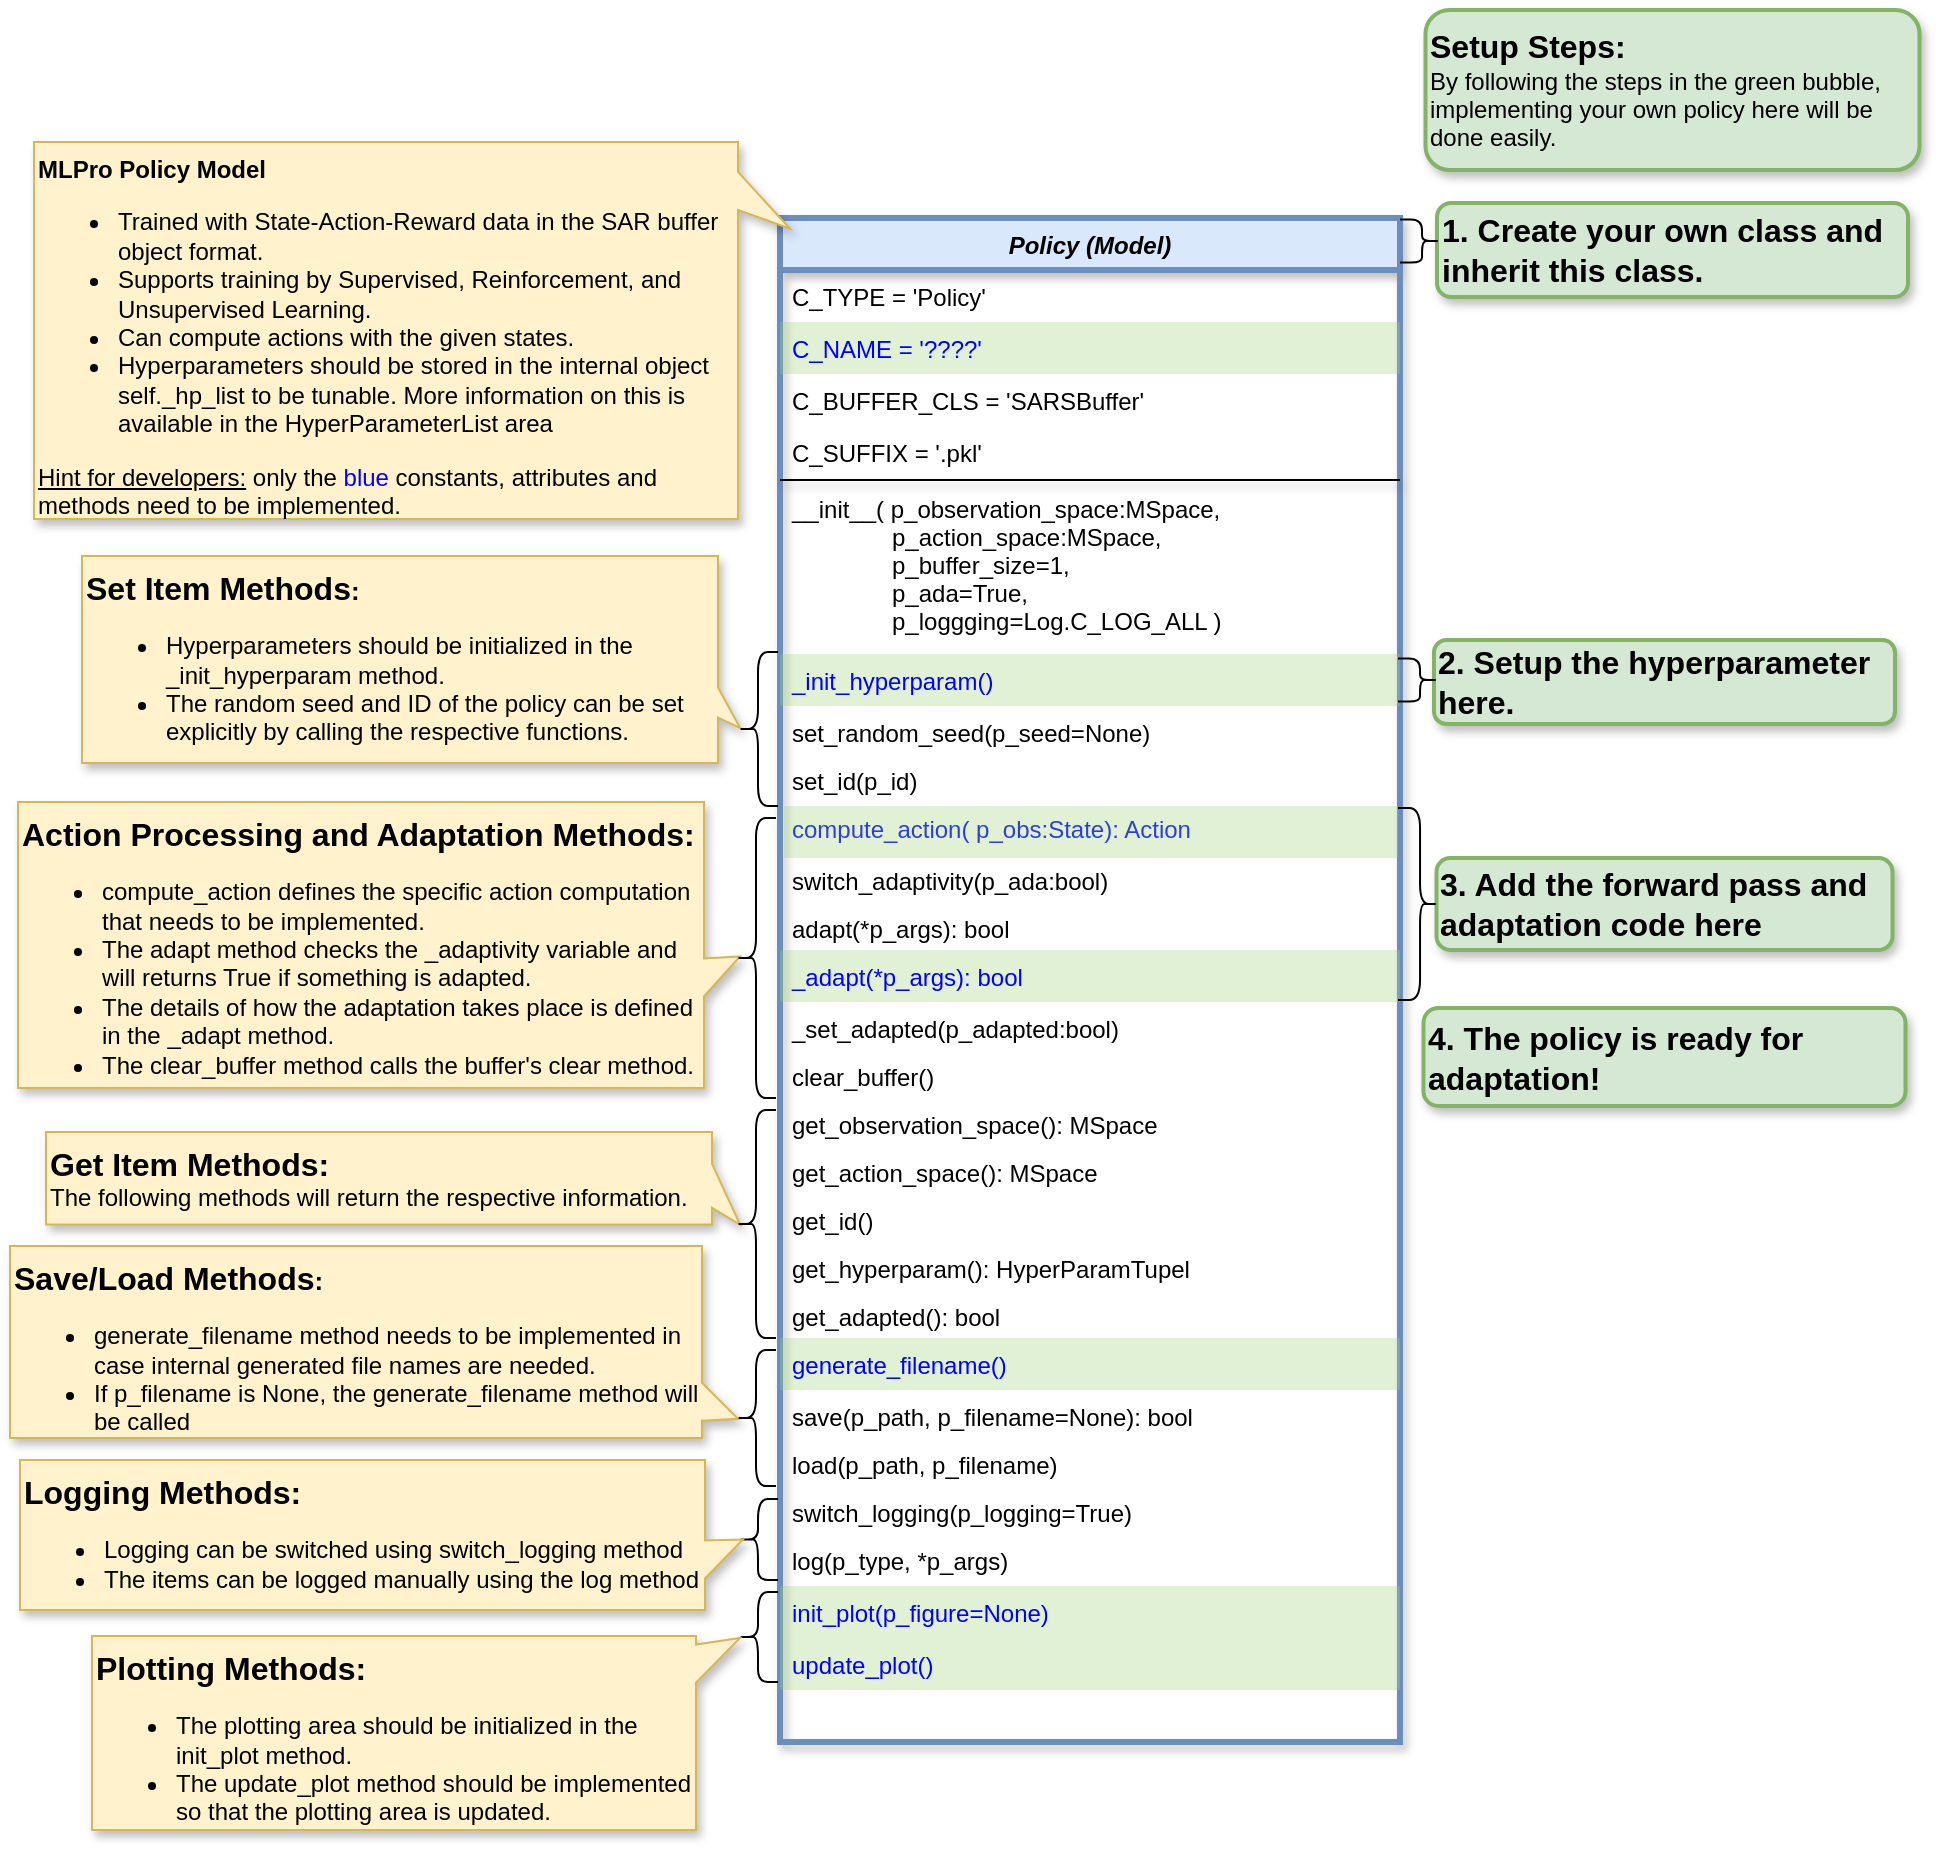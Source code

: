 <mxfile version="15.8.7" type="device"><diagram id="C5RBs43oDa-KdzZeNtuy" name="Page-1"><mxGraphModel dx="525" dy="408" grid="1" gridSize="1" guides="1" tooltips="1" connect="1" arrows="1" fold="1" page="1" pageScale="1" pageWidth="2336" pageHeight="1654" math="0" shadow="0"><root><mxCell id="WIyWlLk6GJQsqaUBKTNV-0"/><mxCell id="WIyWlLk6GJQsqaUBKTNV-1" parent="WIyWlLk6GJQsqaUBKTNV-0"/><mxCell id="uryo6djWwB9KvB10PPW3-9" value="Policy (Model)" style="swimlane;fontStyle=3;align=center;verticalAlign=top;childLayout=stackLayout;horizontal=1;startSize=26;horizontalStack=0;resizeParent=1;resizeLast=0;collapsible=1;marginBottom=0;rounded=0;shadow=1;strokeWidth=3;fillColor=#dae8fc;strokeColor=#6c8ebf;" parent="WIyWlLk6GJQsqaUBKTNV-1" vertex="1"><mxGeometry x="720" y="254" width="310" height="762" as="geometry"><mxRectangle x="720" y="280" width="160" height="26" as="alternateBounds"/></mxGeometry></mxCell><mxCell id="uryo6djWwB9KvB10PPW3-32" value="C_TYPE = 'Policy'" style="text;align=left;verticalAlign=top;spacingLeft=4;spacingRight=4;overflow=hidden;rotatable=0;points=[[0,0.5],[1,0.5]];portConstraint=eastwest;shadow=1;" parent="uryo6djWwB9KvB10PPW3-9" vertex="1"><mxGeometry y="26" width="310" height="26" as="geometry"/></mxCell><mxCell id="TkYJrqFQ1CF6RyTgF1H_-7" value="C_NAME = '????'&#10;" style="text;align=left;verticalAlign=top;spacingLeft=4;spacingRight=4;overflow=hidden;rotatable=0;points=[[0,0.5],[1,0.5]];portConstraint=eastwest;fontColor=#0000FF;shadow=0;fillColor=#97D077;opacity=30;" parent="uryo6djWwB9KvB10PPW3-9" vertex="1"><mxGeometry y="52" width="310" height="26" as="geometry"/></mxCell><mxCell id="3X20bKsPLMZVPsRudR8t-0" value="C_BUFFER_CLS = 'SARSBuffer'" style="text;align=left;verticalAlign=top;spacingLeft=4;spacingRight=4;overflow=hidden;rotatable=0;points=[[0,0.5],[1,0.5]];portConstraint=eastwest;shadow=1;" parent="uryo6djWwB9KvB10PPW3-9" vertex="1"><mxGeometry y="78" width="310" height="26" as="geometry"/></mxCell><mxCell id="Ph02FWwSkSlQeq23Wtlp-20" value="C_SUFFIX = '.pkl'" style="text;align=left;verticalAlign=top;spacingLeft=4;spacingRight=4;overflow=hidden;rotatable=0;points=[[0,0.5],[1,0.5]];portConstraint=eastwest;shadow=1;" parent="uryo6djWwB9KvB10PPW3-9" vertex="1"><mxGeometry y="104" width="310" height="26" as="geometry"/></mxCell><mxCell id="uryo6djWwB9KvB10PPW3-10" value="" style="line;html=1;strokeWidth=1;align=left;verticalAlign=middle;spacingTop=-1;spacingLeft=3;spacingRight=3;rotatable=0;labelPosition=right;points=[];portConstraint=eastwest;shadow=1;" parent="uryo6djWwB9KvB10PPW3-9" vertex="1"><mxGeometry y="130" width="310" height="2" as="geometry"/></mxCell><mxCell id="uryo6djWwB9KvB10PPW3-11" value="__init__( p_observation_space:MSpace, &#10;               p_action_space:MSpace,&#10;               p_buffer_size=1,&#10;               p_ada=True,&#10;               p_loggging=Log.C_LOG_ALL )" style="text;align=left;verticalAlign=top;spacingLeft=4;spacingRight=4;overflow=hidden;rotatable=0;points=[[0,0.5],[1,0.5]];portConstraint=eastwest;shadow=1;" parent="uryo6djWwB9KvB10PPW3-9" vertex="1"><mxGeometry y="132" width="310" height="86" as="geometry"/></mxCell><mxCell id="3X20bKsPLMZVPsRudR8t-10" value="_init_hyperparam()" style="text;align=left;verticalAlign=top;spacingLeft=4;spacingRight=4;overflow=hidden;rotatable=0;points=[[0,0.5],[1,0.5]];portConstraint=eastwest;fontColor=#0000FF;shadow=0;fillColor=#97D077;opacity=30;" parent="uryo6djWwB9KvB10PPW3-9" vertex="1"><mxGeometry y="218" width="310" height="26" as="geometry"/></mxCell><mxCell id="3X20bKsPLMZVPsRudR8t-13" value="set_random_seed(p_seed=None)" style="text;align=left;verticalAlign=top;spacingLeft=4;spacingRight=4;overflow=hidden;rotatable=0;points=[[0,0.5],[1,0.5]];portConstraint=eastwest;shadow=1;" parent="uryo6djWwB9KvB10PPW3-9" vertex="1"><mxGeometry y="244" width="310" height="24" as="geometry"/></mxCell><mxCell id="3X20bKsPLMZVPsRudR8t-6" value="set_id(p_id)" style="text;align=left;verticalAlign=top;spacingLeft=4;spacingRight=4;overflow=hidden;rotatable=0;points=[[0,0.5],[1,0.5]];portConstraint=eastwest;shadow=1;" parent="uryo6djWwB9KvB10PPW3-9" vertex="1"><mxGeometry y="268" width="310" height="24" as="geometry"/></mxCell><mxCell id="3X20bKsPLMZVPsRudR8t-7" value="compute_action( p_obs:State): Action" style="text;align=left;verticalAlign=top;spacingLeft=4;spacingRight=4;overflow=hidden;rotatable=0;points=[[0,0.5],[1,0.5]];portConstraint=eastwest;fontColor=#0000FF;shadow=1;" parent="uryo6djWwB9KvB10PPW3-9" vertex="1"><mxGeometry y="292" width="310" height="26" as="geometry"/></mxCell><mxCell id="3X20bKsPLMZVPsRudR8t-12" value="switch_adaptivity(p_ada:bool)" style="text;align=left;verticalAlign=top;spacingLeft=4;spacingRight=4;overflow=hidden;rotatable=0;points=[[0,0.5],[1,0.5]];portConstraint=eastwest;shadow=1;" parent="uryo6djWwB9KvB10PPW3-9" vertex="1"><mxGeometry y="318" width="310" height="24" as="geometry"/></mxCell><mxCell id="3X20bKsPLMZVPsRudR8t-16" value="adapt(*p_args): bool" style="text;align=left;verticalAlign=top;spacingLeft=4;spacingRight=4;overflow=hidden;rotatable=0;points=[[0,0.5],[1,0.5]];portConstraint=eastwest;shadow=1;" parent="uryo6djWwB9KvB10PPW3-9" vertex="1"><mxGeometry y="342" width="310" height="24" as="geometry"/></mxCell><mxCell id="3X20bKsPLMZVPsRudR8t-18" value="_adapt(*p_args): bool" style="text;align=left;verticalAlign=top;spacingLeft=4;spacingRight=4;overflow=hidden;rotatable=0;points=[[0,0.5],[1,0.5]];portConstraint=eastwest;fontColor=#0000FF;shadow=0;fillColor=#97D077;opacity=30;" parent="uryo6djWwB9KvB10PPW3-9" vertex="1"><mxGeometry y="366" width="310" height="26" as="geometry"/></mxCell><mxCell id="3X20bKsPLMZVPsRudR8t-15" value="_set_adapted(p_adapted:bool)" style="text;align=left;verticalAlign=top;spacingLeft=4;spacingRight=4;overflow=hidden;rotatable=0;points=[[0,0.5],[1,0.5]];portConstraint=eastwest;shadow=1;" parent="uryo6djWwB9KvB10PPW3-9" vertex="1"><mxGeometry y="392" width="310" height="24" as="geometry"/></mxCell><mxCell id="3X20bKsPLMZVPsRudR8t-19" value="clear_buffer()" style="text;align=left;verticalAlign=top;spacingLeft=4;spacingRight=4;overflow=hidden;rotatable=0;points=[[0,0.5],[1,0.5]];portConstraint=eastwest;shadow=1;" parent="uryo6djWwB9KvB10PPW3-9" vertex="1"><mxGeometry y="416" width="310" height="24" as="geometry"/></mxCell><mxCell id="3X20bKsPLMZVPsRudR8t-1" value="get_observation_space(): MSpace" style="text;align=left;verticalAlign=top;spacingLeft=4;spacingRight=4;overflow=hidden;rotatable=0;points=[[0,0.5],[1,0.5]];portConstraint=eastwest;shadow=1;" parent="uryo6djWwB9KvB10PPW3-9" vertex="1"><mxGeometry y="440" width="310" height="24" as="geometry"/></mxCell><mxCell id="3X20bKsPLMZVPsRudR8t-4" value="get_action_space(): MSpace" style="text;align=left;verticalAlign=top;spacingLeft=4;spacingRight=4;overflow=hidden;rotatable=0;points=[[0,0.5],[1,0.5]];portConstraint=eastwest;shadow=1;" parent="uryo6djWwB9KvB10PPW3-9" vertex="1"><mxGeometry y="464" width="310" height="24" as="geometry"/></mxCell><mxCell id="3X20bKsPLMZVPsRudR8t-5" value="get_id()" style="text;align=left;verticalAlign=top;spacingLeft=4;spacingRight=4;overflow=hidden;rotatable=0;points=[[0,0.5],[1,0.5]];portConstraint=eastwest;shadow=1;" parent="uryo6djWwB9KvB10PPW3-9" vertex="1"><mxGeometry y="488" width="310" height="24" as="geometry"/></mxCell><mxCell id="3X20bKsPLMZVPsRudR8t-11" value="get_hyperparam(): HyperParamTupel" style="text;align=left;verticalAlign=top;spacingLeft=4;spacingRight=4;overflow=hidden;rotatable=0;points=[[0,0.5],[1,0.5]];portConstraint=eastwest;shadow=1;" parent="uryo6djWwB9KvB10PPW3-9" vertex="1"><mxGeometry y="512" width="310" height="24" as="geometry"/></mxCell><mxCell id="3X20bKsPLMZVPsRudR8t-14" value="get_adapted(): bool" style="text;align=left;verticalAlign=top;spacingLeft=4;spacingRight=4;overflow=hidden;rotatable=0;points=[[0,0.5],[1,0.5]];portConstraint=eastwest;shadow=1;" parent="uryo6djWwB9KvB10PPW3-9" vertex="1"><mxGeometry y="536" width="310" height="24" as="geometry"/></mxCell><mxCell id="3X20bKsPLMZVPsRudR8t-23" value="generate_filename()" style="text;align=left;verticalAlign=top;spacingLeft=4;spacingRight=4;overflow=hidden;rotatable=0;points=[[0,0.5],[1,0.5]];portConstraint=eastwest;fontColor=#0000FF;shadow=0;fillColor=#97D077;opacity=30;" parent="uryo6djWwB9KvB10PPW3-9" vertex="1"><mxGeometry y="560" width="310" height="26" as="geometry"/></mxCell><mxCell id="3X20bKsPLMZVPsRudR8t-24" value="save(p_path, p_filename=None): bool" style="text;align=left;verticalAlign=top;spacingLeft=4;spacingRight=4;overflow=hidden;rotatable=0;points=[[0,0.5],[1,0.5]];portConstraint=eastwest;shadow=1;" parent="uryo6djWwB9KvB10PPW3-9" vertex="1"><mxGeometry y="586" width="310" height="24" as="geometry"/></mxCell><mxCell id="3X20bKsPLMZVPsRudR8t-25" value="load(p_path, p_filename)" style="text;align=left;verticalAlign=top;spacingLeft=4;spacingRight=4;overflow=hidden;rotatable=0;points=[[0,0.5],[1,0.5]];portConstraint=eastwest;shadow=1;" parent="uryo6djWwB9KvB10PPW3-9" vertex="1"><mxGeometry y="610" width="310" height="24" as="geometry"/></mxCell><mxCell id="3X20bKsPLMZVPsRudR8t-20" value="switch_logging(p_logging=True)" style="text;align=left;verticalAlign=top;spacingLeft=4;spacingRight=4;overflow=hidden;rotatable=0;points=[[0,0.5],[1,0.5]];portConstraint=eastwest;shadow=1;" parent="uryo6djWwB9KvB10PPW3-9" vertex="1"><mxGeometry y="634" width="310" height="24" as="geometry"/></mxCell><mxCell id="3X20bKsPLMZVPsRudR8t-21" value="log(p_type, *p_args)" style="text;align=left;verticalAlign=top;spacingLeft=4;spacingRight=4;overflow=hidden;rotatable=0;points=[[0,0.5],[1,0.5]];portConstraint=eastwest;shadow=1;" parent="uryo6djWwB9KvB10PPW3-9" vertex="1"><mxGeometry y="658" width="310" height="26" as="geometry"/></mxCell><mxCell id="3X20bKsPLMZVPsRudR8t-26" value="init_plot(p_figure=None)" style="text;align=left;verticalAlign=top;spacingLeft=4;spacingRight=4;overflow=hidden;rotatable=0;points=[[0,0.5],[1,0.5]];portConstraint=eastwest;fontColor=#0000FF;shadow=0;fillColor=#97D077;opacity=30;" parent="uryo6djWwB9KvB10PPW3-9" vertex="1"><mxGeometry y="684" width="310" height="26" as="geometry"/></mxCell><mxCell id="3X20bKsPLMZVPsRudR8t-27" value="update_plot()" style="text;align=left;verticalAlign=top;spacingLeft=4;spacingRight=4;overflow=hidden;rotatable=0;points=[[0,0.5],[1,0.5]];portConstraint=eastwest;fontColor=#0000FF;shadow=0;fillColor=#97D077;opacity=30;" parent="uryo6djWwB9KvB10PPW3-9" vertex="1"><mxGeometry y="710" width="310" height="26" as="geometry"/></mxCell><mxCell id="_9IKaMPaV6bp4jiZvNZ1-3" value="&lt;b&gt;MLPro Policy Model&lt;br&gt;&lt;/b&gt;&lt;ul&gt;&lt;li&gt;&lt;span&gt;Trained with State-Action-Reward data in the SAR buffer object format.&lt;/span&gt;&lt;br&gt;&lt;/li&gt;&lt;li&gt;&lt;span&gt;Supports training by Supervised, Reinforcement, and Unsupervised Learning.&lt;/span&gt;&lt;/li&gt;&lt;li&gt;Can compute actions with the given states.&lt;/li&gt;&lt;li&gt;Hyperparameters should be stored in the internal object self._hp_list to be tunable. More information on this is available in the HyperParameterList area&amp;nbsp;&lt;/li&gt;&lt;/ul&gt;&lt;div&gt;&lt;u&gt;Hint for developers:&lt;/u&gt; only the &lt;font color=&quot;#0000ff&quot;&gt;blue&lt;/font&gt; constants, attributes and methods need to be implemented.&lt;/div&gt;&lt;div&gt;&lt;br&gt;&lt;/div&gt;" style="shape=callout;whiteSpace=wrap;html=1;perimeter=calloutPerimeter;shadow=1;fillColor=#fff2cc;strokeColor=#d6b656;align=left;verticalAlign=top;base=19;size=26;position=0.82;position2=0.77;direction=north;" parent="WIyWlLk6GJQsqaUBKTNV-1" vertex="1"><mxGeometry x="347" y="216" width="378" height="188.5" as="geometry"/></mxCell><mxCell id="TkYJrqFQ1CF6RyTgF1H_-71" value="&lt;b&gt;&lt;font style=&quot;font-size: 16px&quot;&gt;Set Item Methods&lt;/font&gt;&lt;span style=&quot;font-size: 13px&quot;&gt;:&lt;/span&gt;&lt;/b&gt;&lt;br&gt;&lt;ul&gt;&lt;li&gt;Hyperparameters should be initialized in the _init_hyperparam method.&lt;/li&gt;&lt;li&gt;The random seed and ID of the policy can be set explicitly by calling the respective functions.&amp;nbsp;&lt;/li&gt;&lt;/ul&gt;" style="shape=callout;whiteSpace=wrap;html=1;perimeter=calloutPerimeter;shadow=1;fillColor=#fff2cc;strokeColor=#d6b656;align=left;verticalAlign=top;base=15;size=11;position=0.22;position2=0.17;direction=north;" parent="WIyWlLk6GJQsqaUBKTNV-1" vertex="1"><mxGeometry x="371" y="423" width="329" height="103.5" as="geometry"/></mxCell><mxCell id="3X20bKsPLMZVPsRudR8t-33" value="&lt;b&gt;&lt;font style=&quot;font-size: 16px&quot;&gt;Save/Load Methods&lt;/font&gt;&lt;span style=&quot;font-size: 13px&quot;&gt;:&lt;/span&gt;&lt;/b&gt;&lt;br&gt;&lt;ul&gt;&lt;li&gt;generate_filename method needs to be implemented in case internal generated file names are needed.&lt;/li&gt;&lt;li&gt;If p_filename is None, the generate_filename method will be called&amp;nbsp;&lt;/li&gt;&lt;/ul&gt;" style="shape=callout;whiteSpace=wrap;html=1;perimeter=calloutPerimeter;shadow=1;fillColor=#fff2cc;strokeColor=#d6b656;align=left;verticalAlign=top;base=19;size=18;position=0.09;position2=0.1;direction=north;" parent="WIyWlLk6GJQsqaUBKTNV-1" vertex="1"><mxGeometry x="335" y="768" width="364" height="96" as="geometry"/></mxCell><mxCell id="3X20bKsPLMZVPsRudR8t-34" value="&lt;b&gt;&lt;font style=&quot;font-size: 16px&quot;&gt;Get Item Methods:&lt;/font&gt;&lt;br&gt;&lt;/b&gt;The following methods will return the respective information." style="shape=callout;whiteSpace=wrap;html=1;perimeter=calloutPerimeter;shadow=1;fillColor=#fff2cc;strokeColor=#d6b656;align=left;verticalAlign=top;base=22;size=14;position=0.18;position2=0;direction=north;" parent="WIyWlLk6GJQsqaUBKTNV-1" vertex="1"><mxGeometry x="353" y="711" width="347" height="46.25" as="geometry"/></mxCell><mxCell id="3X20bKsPLMZVPsRudR8t-35" value="&lt;b&gt;&lt;font style=&quot;font-size: 16px&quot;&gt;Action Processing and Adaptation Methods:&lt;/font&gt;&lt;/b&gt;&lt;br&gt;&lt;ul&gt;&lt;li&gt;compute_action defines the specific action computation that needs to be implemented.&lt;br&gt;&lt;/li&gt;&lt;li&gt;The adapt method checks the _adaptivity variable and will returns True if something is adapted.&amp;nbsp;&lt;/li&gt;&lt;li&gt;The details of how the adaptation takes place is defined in the _adapt method.&lt;/li&gt;&lt;li&gt;The clear_buffer method calls the buffer's clear method.&lt;/li&gt;&lt;/ul&gt;" style="shape=callout;whiteSpace=wrap;html=1;perimeter=calloutPerimeter;shadow=1;fillColor=#fff2cc;strokeColor=#d6b656;align=left;verticalAlign=top;base=19;size=18;position=0.32;position2=0.46;direction=north;" parent="WIyWlLk6GJQsqaUBKTNV-1" vertex="1"><mxGeometry x="339" y="546" width="361" height="143" as="geometry"/></mxCell><mxCell id="Ph02FWwSkSlQeq23Wtlp-0" value="" style="shape=curlyBracket;whiteSpace=wrap;html=1;rounded=1;" parent="WIyWlLk6GJQsqaUBKTNV-1" vertex="1"><mxGeometry x="699" y="471" width="20" height="77" as="geometry"/></mxCell><mxCell id="Ph02FWwSkSlQeq23Wtlp-1" value="" style="shape=curlyBracket;whiteSpace=wrap;html=1;rounded=1;" parent="WIyWlLk6GJQsqaUBKTNV-1" vertex="1"><mxGeometry x="698" y="554" width="20" height="140" as="geometry"/></mxCell><mxCell id="Ph02FWwSkSlQeq23Wtlp-2" value="" style="shape=curlyBracket;whiteSpace=wrap;html=1;rounded=1;" parent="WIyWlLk6GJQsqaUBKTNV-1" vertex="1"><mxGeometry x="698" y="700" width="20" height="114" as="geometry"/></mxCell><mxCell id="Ph02FWwSkSlQeq23Wtlp-3" value="" style="shape=curlyBracket;whiteSpace=wrap;html=1;rounded=1;" parent="WIyWlLk6GJQsqaUBKTNV-1" vertex="1"><mxGeometry x="698" y="820" width="20" height="68" as="geometry"/></mxCell><mxCell id="Ph02FWwSkSlQeq23Wtlp-4" value="" style="shape=curlyBracket;whiteSpace=wrap;html=1;rounded=1;" parent="WIyWlLk6GJQsqaUBKTNV-1" vertex="1"><mxGeometry x="699" y="894.5" width="20" height="40.5" as="geometry"/></mxCell><mxCell id="Ph02FWwSkSlQeq23Wtlp-5" value="" style="shape=curlyBracket;whiteSpace=wrap;html=1;rounded=1;" parent="WIyWlLk6GJQsqaUBKTNV-1" vertex="1"><mxGeometry x="699" y="941" width="20" height="45" as="geometry"/></mxCell><mxCell id="Ph02FWwSkSlQeq23Wtlp-6" value="&lt;b&gt;&lt;font style=&quot;font-size: 16px&quot;&gt;Logging Methods:&lt;/font&gt;&lt;/b&gt;&lt;br&gt;&lt;ul&gt;&lt;li&gt;Logging can be switched using switch_logging method&lt;/li&gt;&lt;li&gt;The items can be logged manually using the log method&lt;/li&gt;&lt;/ul&gt;" style="shape=callout;whiteSpace=wrap;html=1;perimeter=calloutPerimeter;shadow=1;fillColor=#fff2cc;strokeColor=#d6b656;align=left;verticalAlign=top;base=19;size=19;position=0.21;position2=0.47;direction=north;" parent="WIyWlLk6GJQsqaUBKTNV-1" vertex="1"><mxGeometry x="340" y="875" width="361.5" height="75" as="geometry"/></mxCell><mxCell id="Ph02FWwSkSlQeq23Wtlp-7" value="&lt;b&gt;&lt;font style=&quot;font-size: 16px&quot;&gt;Plotting Methods:&lt;/font&gt;&lt;/b&gt;&lt;br&gt;&lt;ul&gt;&lt;li&gt;The plotting area should be initialized in the init_plot method.&lt;/li&gt;&lt;li&gt;The update_plot method should be implemented so that the plotting area is updated.&lt;/li&gt;&lt;/ul&gt;" style="shape=callout;whiteSpace=wrap;html=1;perimeter=calloutPerimeter;shadow=1;fillColor=#fff2cc;strokeColor=#d6b656;align=left;verticalAlign=top;base=19;size=22;position=0.76;position2=0.99;direction=north;" parent="WIyWlLk6GJQsqaUBKTNV-1" vertex="1"><mxGeometry x="376" y="963" width="324" height="97" as="geometry"/></mxCell><mxCell id="Ph02FWwSkSlQeq23Wtlp-9" value="&lt;b&gt;&lt;font style=&quot;font-size: 16px&quot;&gt;2. Setup the hyperparameter here.&lt;/font&gt;&lt;/b&gt;" style="rounded=1;whiteSpace=wrap;html=1;strokeColor=#82b366;strokeWidth=2;align=left;fillColor=#d5e8d4;shadow=1;" parent="WIyWlLk6GJQsqaUBKTNV-1" vertex="1"><mxGeometry x="1047" y="465" width="230.5" height="42" as="geometry"/></mxCell><mxCell id="Ph02FWwSkSlQeq23Wtlp-10" value="&lt;b&gt;&lt;font style=&quot;font-size: 16px&quot;&gt;3. Add the forward pass and adaptation code here&lt;/font&gt;&lt;/b&gt;" style="rounded=1;whiteSpace=wrap;html=1;strokeColor=#82b366;strokeWidth=2;align=left;fillColor=#d5e8d4;shadow=1;" parent="WIyWlLk6GJQsqaUBKTNV-1" vertex="1"><mxGeometry x="1048.25" y="574" width="228" height="46" as="geometry"/></mxCell><mxCell id="Ph02FWwSkSlQeq23Wtlp-11" value="&lt;b&gt;&lt;font style=&quot;font-size: 16px&quot;&gt;4. The policy is ready for adaptation!&lt;/font&gt;&lt;/b&gt;" style="rounded=1;whiteSpace=wrap;html=1;strokeColor=#82b366;strokeWidth=2;align=left;fillColor=#d5e8d4;shadow=1;" parent="WIyWlLk6GJQsqaUBKTNV-1" vertex="1"><mxGeometry x="1041.75" y="649" width="241" height="49" as="geometry"/></mxCell><mxCell id="Ph02FWwSkSlQeq23Wtlp-12" value="&lt;b style=&quot;&quot;&gt;&lt;font style=&quot;font-size: 16px&quot;&gt;1. Create your own class and inherit this class.&lt;/font&gt;&lt;/b&gt;" style="rounded=1;whiteSpace=wrap;html=1;strokeColor=#82b366;strokeWidth=2;align=left;fillColor=#d5e8d4;shadow=1;" parent="WIyWlLk6GJQsqaUBKTNV-1" vertex="1"><mxGeometry x="1048.5" y="246.5" width="235.5" height="47" as="geometry"/></mxCell><mxCell id="Ph02FWwSkSlQeq23Wtlp-13" value="&lt;b&gt;&lt;font style=&quot;font-size: 16px&quot;&gt;Setup Steps:&lt;/font&gt;&lt;/b&gt;&lt;br&gt;&lt;span&gt;By following the steps in the green bubble, implementing your own policy here will be done easily.&lt;/span&gt;" style="rounded=1;whiteSpace=wrap;html=1;strokeColor=#82b366;strokeWidth=2;align=left;fillColor=#d5e8d4;shadow=1;glass=0;sketch=0;" parent="WIyWlLk6GJQsqaUBKTNV-1" vertex="1"><mxGeometry x="1042.75" y="150" width="247" height="80" as="geometry"/></mxCell><mxCell id="Ph02FWwSkSlQeq23Wtlp-14" value="" style="shape=curlyBracket;whiteSpace=wrap;html=1;rounded=1;flipH=1;size=0.449;rotation=0;" parent="WIyWlLk6GJQsqaUBKTNV-1" vertex="1"><mxGeometry x="1029" y="549" width="20" height="96" as="geometry"/></mxCell><mxCell id="Ph02FWwSkSlQeq23Wtlp-17" value="" style="shape=curlyBracket;whiteSpace=wrap;html=1;rounded=1;flipH=1;size=0.449;rotation=0;" parent="WIyWlLk6GJQsqaUBKTNV-1" vertex="1"><mxGeometry x="1029" y="474.25" width="20" height="21.5" as="geometry"/></mxCell><mxCell id="Ph02FWwSkSlQeq23Wtlp-18" value="" style="shape=curlyBracket;whiteSpace=wrap;html=1;rounded=1;flipH=1;size=0.449;rotation=0;" parent="WIyWlLk6GJQsqaUBKTNV-1" vertex="1"><mxGeometry x="1030" y="254.75" width="20" height="21.5" as="geometry"/></mxCell><mxCell id="Ph02FWwSkSlQeq23Wtlp-22" value="" style="rounded=0;whiteSpace=wrap;html=1;opacity=30;fillColor=#97D077;strokeColor=none;" parent="WIyWlLk6GJQsqaUBKTNV-1" vertex="1"><mxGeometry x="722" y="548" width="307" height="26" as="geometry"/></mxCell></root></mxGraphModel></diagram></mxfile>